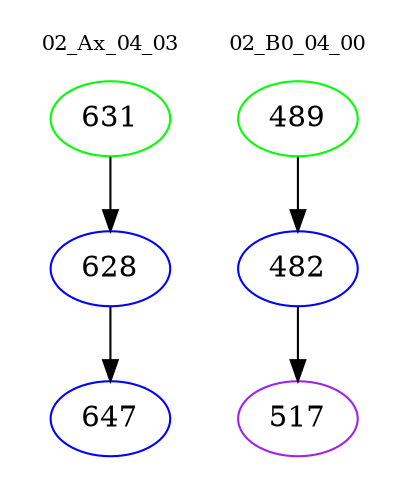 digraph{
subgraph cluster_0 {
color = white
label = "02_Ax_04_03";
fontsize=10;
T0_631 [label="631", color="green"]
T0_631 -> T0_628 [color="black"]
T0_628 [label="628", color="blue"]
T0_628 -> T0_647 [color="black"]
T0_647 [label="647", color="blue"]
}
subgraph cluster_1 {
color = white
label = "02_B0_04_00";
fontsize=10;
T1_489 [label="489", color="green"]
T1_489 -> T1_482 [color="black"]
T1_482 [label="482", color="blue"]
T1_482 -> T1_517 [color="black"]
T1_517 [label="517", color="purple"]
}
}
